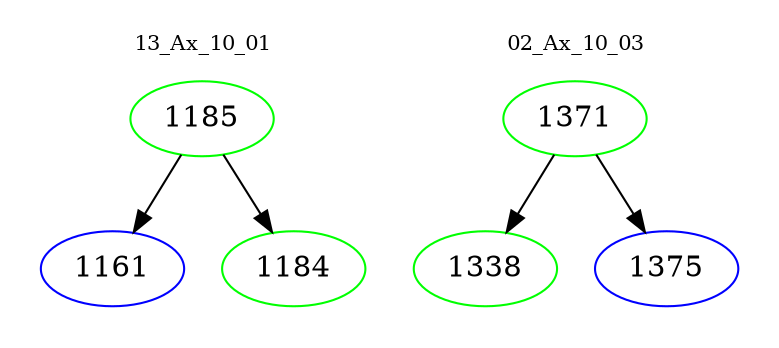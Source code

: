 digraph{
subgraph cluster_0 {
color = white
label = "13_Ax_10_01";
fontsize=10;
T0_1185 [label="1185", color="green"]
T0_1185 -> T0_1161 [color="black"]
T0_1161 [label="1161", color="blue"]
T0_1185 -> T0_1184 [color="black"]
T0_1184 [label="1184", color="green"]
}
subgraph cluster_1 {
color = white
label = "02_Ax_10_03";
fontsize=10;
T1_1371 [label="1371", color="green"]
T1_1371 -> T1_1338 [color="black"]
T1_1338 [label="1338", color="green"]
T1_1371 -> T1_1375 [color="black"]
T1_1375 [label="1375", color="blue"]
}
}
